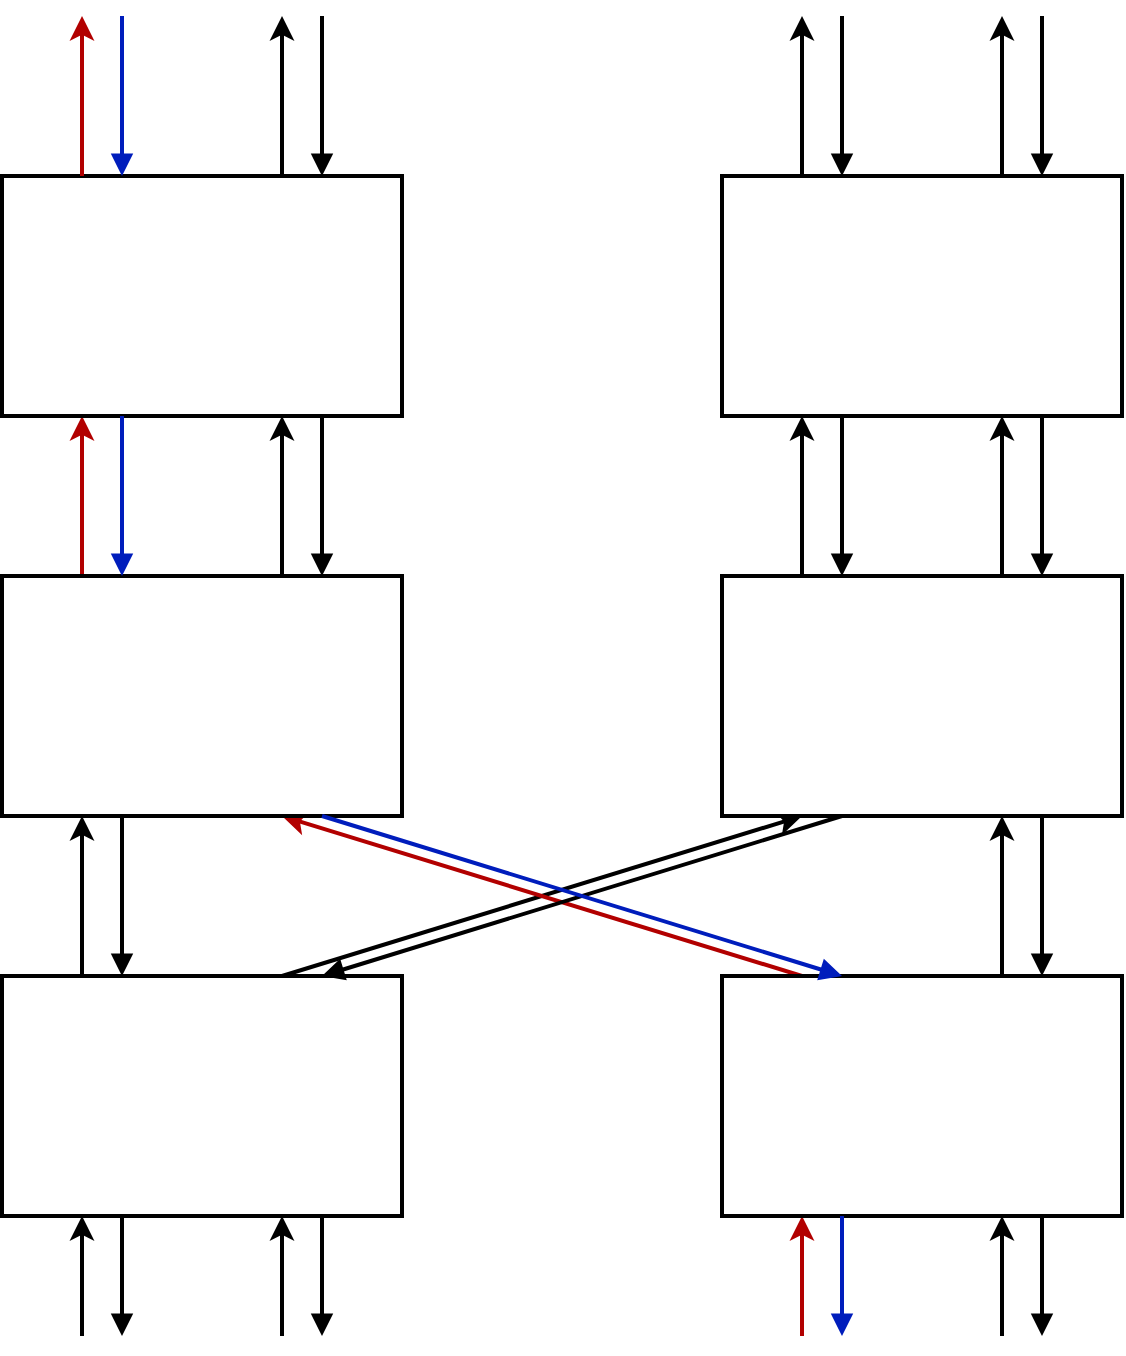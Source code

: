 <mxfile version="24.2.2" type="github">
  <diagram name="Page-1" id="67T9Y4tmb1YHdr85L90Y">
    <mxGraphModel dx="1192" dy="728" grid="1" gridSize="10" guides="1" tooltips="1" connect="1" arrows="1" fold="1" page="1" pageScale="1" pageWidth="850" pageHeight="1100" math="0" shadow="0">
      <root>
        <mxCell id="0" />
        <mxCell id="1" parent="0" />
        <mxCell id="3TUTral6N7AOeNxpEsLW-11" style="rounded=0;orthogonalLoop=1;jettySize=auto;html=1;exitX=0.75;exitY=0;exitDx=0;exitDy=0;entryX=0.25;entryY=1;entryDx=0;entryDy=0;strokeWidth=2;" edge="1" parent="1">
          <mxGeometry relative="1" as="geometry">
            <mxPoint x="260" y="590" as="sourcePoint" />
            <mxPoint x="520.0" y="510" as="targetPoint" />
          </mxGeometry>
        </mxCell>
        <mxCell id="3TUTral6N7AOeNxpEsLW-13" style="edgeStyle=orthogonalEdgeStyle;rounded=0;orthogonalLoop=1;jettySize=auto;html=1;exitX=0.25;exitY=0;exitDx=0;exitDy=0;entryX=0.25;entryY=1;entryDx=0;entryDy=0;strokeWidth=2;" edge="1" parent="1">
          <mxGeometry relative="1" as="geometry">
            <mxPoint x="160" y="590" as="sourcePoint" />
            <mxPoint x="160" y="510" as="targetPoint" />
          </mxGeometry>
        </mxCell>
        <mxCell id="3TUTral6N7AOeNxpEsLW-19" style="edgeStyle=orthogonalEdgeStyle;rounded=0;orthogonalLoop=1;jettySize=auto;html=1;exitX=0.25;exitY=1;exitDx=0;exitDy=0;startArrow=classic;startFill=1;endArrow=none;endFill=0;strokeWidth=2;" edge="1" parent="1">
          <mxGeometry relative="1" as="geometry">
            <mxPoint x="160" y="770" as="targetPoint" />
            <mxPoint x="160" y="710" as="sourcePoint" />
          </mxGeometry>
        </mxCell>
        <mxCell id="3TUTral6N7AOeNxpEsLW-20" style="edgeStyle=orthogonalEdgeStyle;rounded=0;orthogonalLoop=1;jettySize=auto;html=1;exitX=0.75;exitY=1;exitDx=0;exitDy=0;startArrow=classic;startFill=1;endArrow=none;endFill=0;strokeWidth=2;" edge="1" parent="1">
          <mxGeometry relative="1" as="geometry">
            <mxPoint x="260" y="770" as="targetPoint" />
            <mxPoint x="260" y="710" as="sourcePoint" />
          </mxGeometry>
        </mxCell>
        <mxCell id="3TUTral6N7AOeNxpEsLW-1" value="" style="rounded=0;whiteSpace=wrap;html=1;strokeWidth=2;" vertex="1" parent="1">
          <mxGeometry x="120" y="590" width="200" height="120" as="geometry" />
        </mxCell>
        <mxCell id="3TUTral6N7AOeNxpEsLW-12" style="rounded=0;orthogonalLoop=1;jettySize=auto;html=1;exitX=0.25;exitY=0;exitDx=0;exitDy=0;entryX=0.75;entryY=1;entryDx=0;entryDy=0;fillColor=#e51400;strokeColor=#B20000;strokeWidth=2;" edge="1" parent="1">
          <mxGeometry relative="1" as="geometry">
            <mxPoint x="520.0" y="590" as="sourcePoint" />
            <mxPoint x="260" y="510" as="targetPoint" />
          </mxGeometry>
        </mxCell>
        <mxCell id="3TUTral6N7AOeNxpEsLW-18" style="edgeStyle=orthogonalEdgeStyle;rounded=0;orthogonalLoop=1;jettySize=auto;html=1;exitX=0.75;exitY=0;exitDx=0;exitDy=0;entryX=0.75;entryY=1;entryDx=0;entryDy=0;strokeWidth=2;" edge="1" parent="1">
          <mxGeometry relative="1" as="geometry">
            <mxPoint x="620.0" y="590" as="sourcePoint" />
            <mxPoint x="620.0" y="510" as="targetPoint" />
          </mxGeometry>
        </mxCell>
        <mxCell id="3TUTral6N7AOeNxpEsLW-21" style="edgeStyle=orthogonalEdgeStyle;rounded=0;orthogonalLoop=1;jettySize=auto;html=1;exitX=0.25;exitY=1;exitDx=0;exitDy=0;startArrow=classic;startFill=1;endArrow=none;endFill=0;fillColor=#e51400;strokeColor=#B20000;strokeWidth=2;" edge="1" parent="1">
          <mxGeometry relative="1" as="geometry">
            <mxPoint x="520" y="770" as="targetPoint" />
            <mxPoint x="520.0" y="710" as="sourcePoint" />
          </mxGeometry>
        </mxCell>
        <mxCell id="3TUTral6N7AOeNxpEsLW-22" style="edgeStyle=orthogonalEdgeStyle;rounded=0;orthogonalLoop=1;jettySize=auto;html=1;exitX=0.75;exitY=1;exitDx=0;exitDy=0;startArrow=classic;startFill=1;endArrow=none;endFill=0;strokeWidth=2;" edge="1" parent="1">
          <mxGeometry relative="1" as="geometry">
            <mxPoint x="620" y="770" as="targetPoint" />
            <mxPoint x="620.0" y="710" as="sourcePoint" />
          </mxGeometry>
        </mxCell>
        <mxCell id="3TUTral6N7AOeNxpEsLW-2" value="" style="rounded=0;whiteSpace=wrap;html=1;strokeWidth=2;" vertex="1" parent="1">
          <mxGeometry x="480" y="590" width="200" height="120" as="geometry" />
        </mxCell>
        <mxCell id="3TUTral6N7AOeNxpEsLW-14" style="edgeStyle=orthogonalEdgeStyle;rounded=0;orthogonalLoop=1;jettySize=auto;html=1;exitX=0.25;exitY=0;exitDx=0;exitDy=0;entryX=0.25;entryY=1;entryDx=0;entryDy=0;fillColor=#e51400;strokeColor=#B20000;strokeWidth=2;" edge="1" parent="1">
          <mxGeometry relative="1" as="geometry">
            <mxPoint x="160" y="390" as="sourcePoint" />
            <mxPoint x="160" y="310" as="targetPoint" />
          </mxGeometry>
        </mxCell>
        <mxCell id="3TUTral6N7AOeNxpEsLW-15" style="edgeStyle=orthogonalEdgeStyle;rounded=0;orthogonalLoop=1;jettySize=auto;html=1;exitX=0.75;exitY=0;exitDx=0;exitDy=0;entryX=0.75;entryY=1;entryDx=0;entryDy=0;strokeWidth=2;" edge="1" parent="1">
          <mxGeometry relative="1" as="geometry">
            <mxPoint x="260" y="390" as="sourcePoint" />
            <mxPoint x="260" y="310" as="targetPoint" />
          </mxGeometry>
        </mxCell>
        <mxCell id="3TUTral6N7AOeNxpEsLW-5" value="" style="rounded=0;whiteSpace=wrap;html=1;strokeWidth=2;" vertex="1" parent="1">
          <mxGeometry x="120" y="390" width="200" height="120" as="geometry" />
        </mxCell>
        <mxCell id="3TUTral6N7AOeNxpEsLW-16" style="edgeStyle=orthogonalEdgeStyle;rounded=0;orthogonalLoop=1;jettySize=auto;html=1;exitX=0.25;exitY=0;exitDx=0;exitDy=0;entryX=0.25;entryY=1;entryDx=0;entryDy=0;strokeWidth=2;" edge="1" parent="1">
          <mxGeometry relative="1" as="geometry">
            <mxPoint x="520.0" y="390" as="sourcePoint" />
            <mxPoint x="520.0" y="310" as="targetPoint" />
          </mxGeometry>
        </mxCell>
        <mxCell id="3TUTral6N7AOeNxpEsLW-17" style="edgeStyle=orthogonalEdgeStyle;rounded=0;orthogonalLoop=1;jettySize=auto;html=1;exitX=0.75;exitY=0;exitDx=0;exitDy=0;entryX=0.75;entryY=1;entryDx=0;entryDy=0;strokeWidth=2;" edge="1" parent="1">
          <mxGeometry relative="1" as="geometry">
            <mxPoint x="620.0" y="390" as="sourcePoint" />
            <mxPoint x="620.0" y="310" as="targetPoint" />
          </mxGeometry>
        </mxCell>
        <mxCell id="3TUTral6N7AOeNxpEsLW-6" value="" style="rounded=0;whiteSpace=wrap;html=1;strokeWidth=2;" vertex="1" parent="1">
          <mxGeometry x="480" y="390" width="200" height="120" as="geometry" />
        </mxCell>
        <mxCell id="3TUTral6N7AOeNxpEsLW-9" value="" style="rounded=0;whiteSpace=wrap;html=1;strokeWidth=2;" vertex="1" parent="1">
          <mxGeometry x="480" y="190" width="200" height="120" as="geometry" />
        </mxCell>
        <mxCell id="3TUTral6N7AOeNxpEsLW-10" value="" style="rounded=0;whiteSpace=wrap;html=1;strokeWidth=2;" vertex="1" parent="1">
          <mxGeometry x="120" y="190" width="200" height="120" as="geometry" />
        </mxCell>
        <mxCell id="3TUTral6N7AOeNxpEsLW-23" style="edgeStyle=orthogonalEdgeStyle;rounded=0;orthogonalLoop=1;jettySize=auto;html=1;exitX=0.25;exitY=0;exitDx=0;exitDy=0;entryX=0.25;entryY=1;entryDx=0;entryDy=0;fillColor=#e51400;strokeColor=#B20000;strokeWidth=2;" edge="1" parent="1">
          <mxGeometry relative="1" as="geometry">
            <mxPoint x="160" y="190" as="sourcePoint" />
            <mxPoint x="160" y="110" as="targetPoint" />
          </mxGeometry>
        </mxCell>
        <mxCell id="3TUTral6N7AOeNxpEsLW-24" style="edgeStyle=orthogonalEdgeStyle;rounded=0;orthogonalLoop=1;jettySize=auto;html=1;exitX=0.75;exitY=0;exitDx=0;exitDy=0;entryX=0.75;entryY=1;entryDx=0;entryDy=0;strokeWidth=2;" edge="1" parent="1">
          <mxGeometry relative="1" as="geometry">
            <mxPoint x="260" y="190" as="sourcePoint" />
            <mxPoint x="260" y="110" as="targetPoint" />
          </mxGeometry>
        </mxCell>
        <mxCell id="3TUTral6N7AOeNxpEsLW-25" style="edgeStyle=orthogonalEdgeStyle;rounded=0;orthogonalLoop=1;jettySize=auto;html=1;exitX=0.25;exitY=0;exitDx=0;exitDy=0;entryX=0.25;entryY=1;entryDx=0;entryDy=0;strokeWidth=2;" edge="1" parent="1">
          <mxGeometry relative="1" as="geometry">
            <mxPoint x="520" y="190" as="sourcePoint" />
            <mxPoint x="520" y="110" as="targetPoint" />
          </mxGeometry>
        </mxCell>
        <mxCell id="3TUTral6N7AOeNxpEsLW-26" style="edgeStyle=orthogonalEdgeStyle;rounded=0;orthogonalLoop=1;jettySize=auto;html=1;exitX=0.75;exitY=0;exitDx=0;exitDy=0;entryX=0.75;entryY=1;entryDx=0;entryDy=0;strokeWidth=2;" edge="1" parent="1">
          <mxGeometry relative="1" as="geometry">
            <mxPoint x="620" y="190" as="sourcePoint" />
            <mxPoint x="620" y="110" as="targetPoint" />
          </mxGeometry>
        </mxCell>
        <mxCell id="3TUTral6N7AOeNxpEsLW-31" style="rounded=0;orthogonalLoop=1;jettySize=auto;html=1;exitX=0.75;exitY=0;exitDx=0;exitDy=0;entryX=0.25;entryY=1;entryDx=0;entryDy=0;startArrow=block;startFill=1;endArrow=none;endFill=0;strokeWidth=2;" edge="1" parent="1">
          <mxGeometry relative="1" as="geometry">
            <mxPoint x="280" y="590" as="sourcePoint" />
            <mxPoint x="540" y="510" as="targetPoint" />
          </mxGeometry>
        </mxCell>
        <mxCell id="3TUTral6N7AOeNxpEsLW-32" style="edgeStyle=orthogonalEdgeStyle;rounded=0;orthogonalLoop=1;jettySize=auto;html=1;exitX=0.25;exitY=0;exitDx=0;exitDy=0;entryX=0.25;entryY=1;entryDx=0;entryDy=0;startArrow=block;startFill=1;endArrow=none;endFill=0;strokeWidth=2;" edge="1" parent="1">
          <mxGeometry relative="1" as="geometry">
            <mxPoint x="180" y="590" as="sourcePoint" />
            <mxPoint x="180" y="510" as="targetPoint" />
          </mxGeometry>
        </mxCell>
        <mxCell id="3TUTral6N7AOeNxpEsLW-33" style="edgeStyle=orthogonalEdgeStyle;rounded=0;orthogonalLoop=1;jettySize=auto;html=1;exitX=0.25;exitY=1;exitDx=0;exitDy=0;startArrow=none;startFill=0;endArrow=block;endFill=1;strokeWidth=2;" edge="1" parent="1">
          <mxGeometry relative="1" as="geometry">
            <mxPoint x="180" y="770" as="targetPoint" />
            <mxPoint x="180" y="710" as="sourcePoint" />
          </mxGeometry>
        </mxCell>
        <mxCell id="3TUTral6N7AOeNxpEsLW-34" style="edgeStyle=orthogonalEdgeStyle;rounded=0;orthogonalLoop=1;jettySize=auto;html=1;exitX=0.75;exitY=1;exitDx=0;exitDy=0;startArrow=none;startFill=0;endArrow=block;endFill=1;strokeWidth=2;" edge="1" parent="1">
          <mxGeometry relative="1" as="geometry">
            <mxPoint x="280" y="770" as="targetPoint" />
            <mxPoint x="280" y="710" as="sourcePoint" />
          </mxGeometry>
        </mxCell>
        <mxCell id="3TUTral6N7AOeNxpEsLW-35" style="rounded=0;orthogonalLoop=1;jettySize=auto;html=1;exitX=0.25;exitY=0;exitDx=0;exitDy=0;entryX=0.75;entryY=1;entryDx=0;entryDy=0;startArrow=block;startFill=1;endArrow=none;endFill=0;fillColor=#0050ef;strokeColor=#001DBC;strokeWidth=2;" edge="1" parent="1">
          <mxGeometry relative="1" as="geometry">
            <mxPoint x="540" y="590" as="sourcePoint" />
            <mxPoint x="280" y="510" as="targetPoint" />
          </mxGeometry>
        </mxCell>
        <mxCell id="3TUTral6N7AOeNxpEsLW-36" style="edgeStyle=orthogonalEdgeStyle;rounded=0;orthogonalLoop=1;jettySize=auto;html=1;exitX=0.75;exitY=0;exitDx=0;exitDy=0;entryX=0.75;entryY=1;entryDx=0;entryDy=0;startArrow=block;startFill=1;endArrow=none;endFill=0;strokeWidth=2;" edge="1" parent="1">
          <mxGeometry relative="1" as="geometry">
            <mxPoint x="640" y="590" as="sourcePoint" />
            <mxPoint x="640" y="510" as="targetPoint" />
          </mxGeometry>
        </mxCell>
        <mxCell id="3TUTral6N7AOeNxpEsLW-37" style="edgeStyle=orthogonalEdgeStyle;rounded=0;orthogonalLoop=1;jettySize=auto;html=1;exitX=0.25;exitY=1;exitDx=0;exitDy=0;startArrow=none;startFill=0;endArrow=block;endFill=1;fillColor=#0050ef;strokeColor=#001DBC;strokeWidth=2;" edge="1" parent="1">
          <mxGeometry relative="1" as="geometry">
            <mxPoint x="540" y="770" as="targetPoint" />
            <mxPoint x="540" y="710" as="sourcePoint" />
          </mxGeometry>
        </mxCell>
        <mxCell id="3TUTral6N7AOeNxpEsLW-38" style="edgeStyle=orthogonalEdgeStyle;rounded=0;orthogonalLoop=1;jettySize=auto;html=1;exitX=0.75;exitY=1;exitDx=0;exitDy=0;startArrow=none;startFill=0;endArrow=block;endFill=1;strokeWidth=2;" edge="1" parent="1">
          <mxGeometry relative="1" as="geometry">
            <mxPoint x="640" y="770" as="targetPoint" />
            <mxPoint x="640" y="710" as="sourcePoint" />
          </mxGeometry>
        </mxCell>
        <mxCell id="3TUTral6N7AOeNxpEsLW-39" style="edgeStyle=orthogonalEdgeStyle;rounded=0;orthogonalLoop=1;jettySize=auto;html=1;exitX=0.25;exitY=0;exitDx=0;exitDy=0;entryX=0.25;entryY=1;entryDx=0;entryDy=0;startArrow=block;startFill=1;endArrow=none;endFill=0;fillColor=#0050ef;strokeColor=#001DBC;strokeWidth=2;" edge="1" parent="1">
          <mxGeometry relative="1" as="geometry">
            <mxPoint x="180" y="390" as="sourcePoint" />
            <mxPoint x="180" y="310" as="targetPoint" />
          </mxGeometry>
        </mxCell>
        <mxCell id="3TUTral6N7AOeNxpEsLW-40" style="edgeStyle=orthogonalEdgeStyle;rounded=0;orthogonalLoop=1;jettySize=auto;html=1;exitX=0.75;exitY=0;exitDx=0;exitDy=0;entryX=0.75;entryY=1;entryDx=0;entryDy=0;startArrow=block;startFill=1;endArrow=none;endFill=0;strokeWidth=2;" edge="1" parent="1">
          <mxGeometry relative="1" as="geometry">
            <mxPoint x="280" y="390" as="sourcePoint" />
            <mxPoint x="280" y="310" as="targetPoint" />
          </mxGeometry>
        </mxCell>
        <mxCell id="3TUTral6N7AOeNxpEsLW-41" style="edgeStyle=orthogonalEdgeStyle;rounded=0;orthogonalLoop=1;jettySize=auto;html=1;exitX=0.25;exitY=0;exitDx=0;exitDy=0;entryX=0.25;entryY=1;entryDx=0;entryDy=0;startArrow=block;startFill=1;endArrow=none;endFill=0;strokeWidth=2;" edge="1" parent="1">
          <mxGeometry relative="1" as="geometry">
            <mxPoint x="540" y="390" as="sourcePoint" />
            <mxPoint x="540" y="310" as="targetPoint" />
          </mxGeometry>
        </mxCell>
        <mxCell id="3TUTral6N7AOeNxpEsLW-42" style="edgeStyle=orthogonalEdgeStyle;rounded=0;orthogonalLoop=1;jettySize=auto;html=1;exitX=0.75;exitY=0;exitDx=0;exitDy=0;entryX=0.75;entryY=1;entryDx=0;entryDy=0;startArrow=block;startFill=1;endArrow=none;endFill=0;strokeWidth=2;" edge="1" parent="1">
          <mxGeometry relative="1" as="geometry">
            <mxPoint x="640" y="390" as="sourcePoint" />
            <mxPoint x="640" y="310" as="targetPoint" />
          </mxGeometry>
        </mxCell>
        <mxCell id="3TUTral6N7AOeNxpEsLW-43" style="edgeStyle=orthogonalEdgeStyle;rounded=0;orthogonalLoop=1;jettySize=auto;html=1;exitX=0.25;exitY=0;exitDx=0;exitDy=0;entryX=0.25;entryY=1;entryDx=0;entryDy=0;startArrow=block;startFill=1;endArrow=none;endFill=0;fillColor=#0050ef;strokeColor=#001DBC;strokeWidth=2;" edge="1" parent="1">
          <mxGeometry relative="1" as="geometry">
            <mxPoint x="180" y="190" as="sourcePoint" />
            <mxPoint x="180" y="110" as="targetPoint" />
          </mxGeometry>
        </mxCell>
        <mxCell id="3TUTral6N7AOeNxpEsLW-44" style="edgeStyle=orthogonalEdgeStyle;rounded=0;orthogonalLoop=1;jettySize=auto;html=1;exitX=0.75;exitY=0;exitDx=0;exitDy=0;entryX=0.75;entryY=1;entryDx=0;entryDy=0;startArrow=block;startFill=1;endArrow=none;endFill=0;strokeWidth=2;" edge="1" parent="1">
          <mxGeometry relative="1" as="geometry">
            <mxPoint x="280" y="190" as="sourcePoint" />
            <mxPoint x="280" y="110" as="targetPoint" />
          </mxGeometry>
        </mxCell>
        <mxCell id="3TUTral6N7AOeNxpEsLW-45" style="edgeStyle=orthogonalEdgeStyle;rounded=0;orthogonalLoop=1;jettySize=auto;html=1;exitX=0.25;exitY=0;exitDx=0;exitDy=0;entryX=0.25;entryY=1;entryDx=0;entryDy=0;startArrow=block;startFill=1;endArrow=none;endFill=0;strokeWidth=2;" edge="1" parent="1">
          <mxGeometry relative="1" as="geometry">
            <mxPoint x="540" y="190" as="sourcePoint" />
            <mxPoint x="540" y="110" as="targetPoint" />
          </mxGeometry>
        </mxCell>
        <mxCell id="3TUTral6N7AOeNxpEsLW-46" style="edgeStyle=orthogonalEdgeStyle;rounded=0;orthogonalLoop=1;jettySize=auto;html=1;exitX=0.75;exitY=0;exitDx=0;exitDy=0;entryX=0.75;entryY=1;entryDx=0;entryDy=0;startArrow=block;startFill=1;endArrow=none;endFill=0;strokeWidth=2;" edge="1" parent="1">
          <mxGeometry relative="1" as="geometry">
            <mxPoint x="640" y="190" as="sourcePoint" />
            <mxPoint x="640" y="110" as="targetPoint" />
          </mxGeometry>
        </mxCell>
      </root>
    </mxGraphModel>
  </diagram>
</mxfile>
